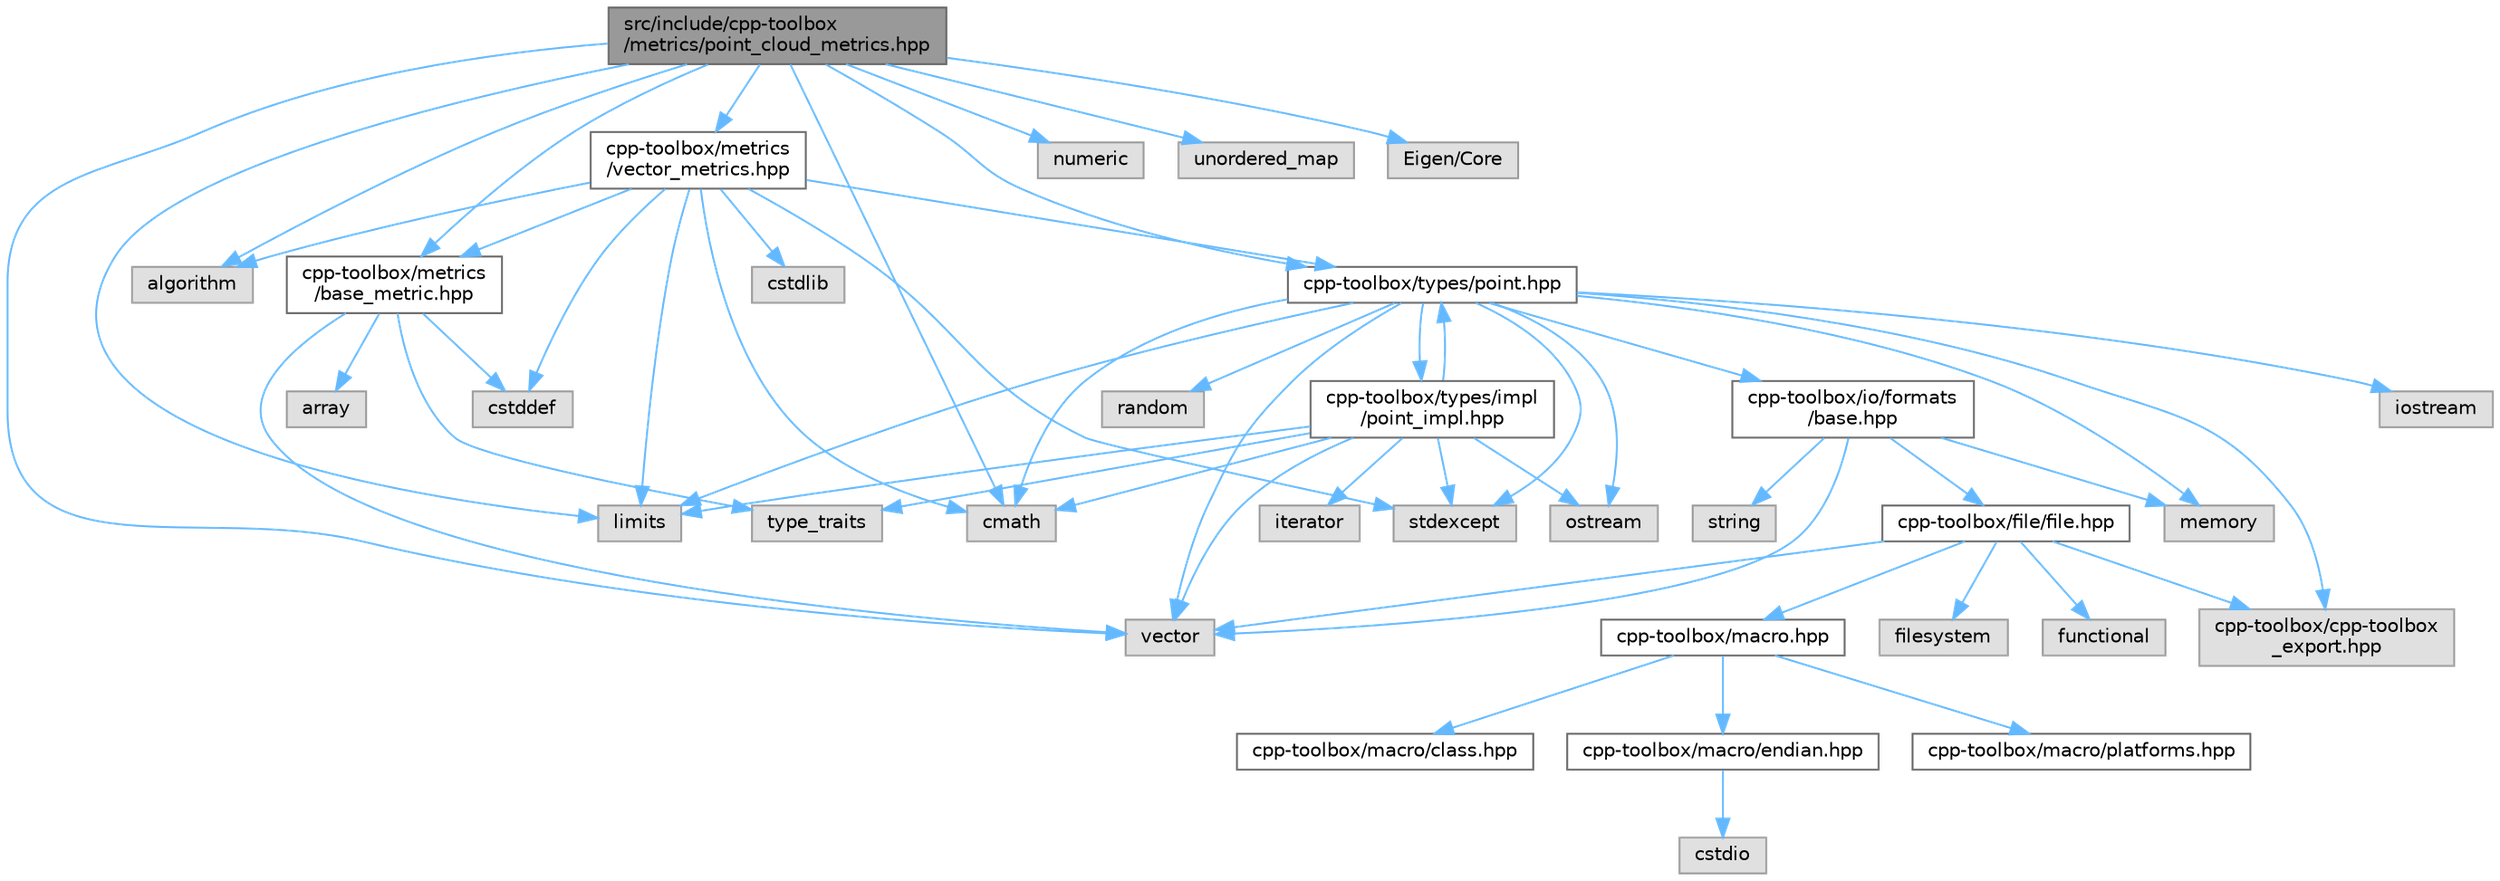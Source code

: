digraph "src/include/cpp-toolbox/metrics/point_cloud_metrics.hpp"
{
 // LATEX_PDF_SIZE
  bgcolor="transparent";
  edge [fontname=Helvetica,fontsize=10,labelfontname=Helvetica,labelfontsize=10];
  node [fontname=Helvetica,fontsize=10,shape=box,height=0.2,width=0.4];
  Node1 [id="Node000001",label="src/include/cpp-toolbox\l/metrics/point_cloud_metrics.hpp",height=0.2,width=0.4,color="gray40", fillcolor="grey60", style="filled", fontcolor="black",tooltip=" "];
  Node1 -> Node2 [id="edge1_Node000001_Node000002",color="steelblue1",style="solid",tooltip=" "];
  Node2 [id="Node000002",label="algorithm",height=0.2,width=0.4,color="grey60", fillcolor="#E0E0E0", style="filled",tooltip=" "];
  Node1 -> Node3 [id="edge2_Node000001_Node000003",color="steelblue1",style="solid",tooltip=" "];
  Node3 [id="Node000003",label="cmath",height=0.2,width=0.4,color="grey60", fillcolor="#E0E0E0", style="filled",tooltip=" "];
  Node1 -> Node4 [id="edge3_Node000001_Node000004",color="steelblue1",style="solid",tooltip=" "];
  Node4 [id="Node000004",label="limits",height=0.2,width=0.4,color="grey60", fillcolor="#E0E0E0", style="filled",tooltip=" "];
  Node1 -> Node5 [id="edge4_Node000001_Node000005",color="steelblue1",style="solid",tooltip=" "];
  Node5 [id="Node000005",label="numeric",height=0.2,width=0.4,color="grey60", fillcolor="#E0E0E0", style="filled",tooltip=" "];
  Node1 -> Node6 [id="edge5_Node000001_Node000006",color="steelblue1",style="solid",tooltip=" "];
  Node6 [id="Node000006",label="unordered_map",height=0.2,width=0.4,color="grey60", fillcolor="#E0E0E0", style="filled",tooltip=" "];
  Node1 -> Node7 [id="edge6_Node000001_Node000007",color="steelblue1",style="solid",tooltip=" "];
  Node7 [id="Node000007",label="vector",height=0.2,width=0.4,color="grey60", fillcolor="#E0E0E0", style="filled",tooltip=" "];
  Node1 -> Node8 [id="edge7_Node000001_Node000008",color="steelblue1",style="solid",tooltip=" "];
  Node8 [id="Node000008",label="Eigen/Core",height=0.2,width=0.4,color="grey60", fillcolor="#E0E0E0", style="filled",tooltip=" "];
  Node1 -> Node9 [id="edge8_Node000001_Node000009",color="steelblue1",style="solid",tooltip=" "];
  Node9 [id="Node000009",label="cpp-toolbox/metrics\l/base_metric.hpp",height=0.2,width=0.4,color="grey40", fillcolor="white", style="filled",URL="$base__metric_8hpp.html",tooltip=" "];
  Node9 -> Node10 [id="edge9_Node000009_Node000010",color="steelblue1",style="solid",tooltip=" "];
  Node10 [id="Node000010",label="cstddef",height=0.2,width=0.4,color="grey60", fillcolor="#E0E0E0", style="filled",tooltip=" "];
  Node9 -> Node7 [id="edge10_Node000009_Node000007",color="steelblue1",style="solid",tooltip=" "];
  Node9 -> Node11 [id="edge11_Node000009_Node000011",color="steelblue1",style="solid",tooltip=" "];
  Node11 [id="Node000011",label="array",height=0.2,width=0.4,color="grey60", fillcolor="#E0E0E0", style="filled",tooltip=" "];
  Node9 -> Node12 [id="edge12_Node000009_Node000012",color="steelblue1",style="solid",tooltip=" "];
  Node12 [id="Node000012",label="type_traits",height=0.2,width=0.4,color="grey60", fillcolor="#E0E0E0", style="filled",tooltip=" "];
  Node1 -> Node13 [id="edge13_Node000001_Node000013",color="steelblue1",style="solid",tooltip=" "];
  Node13 [id="Node000013",label="cpp-toolbox/metrics\l/vector_metrics.hpp",height=0.2,width=0.4,color="grey40", fillcolor="white", style="filled",URL="$vector__metrics_8hpp.html",tooltip=" "];
  Node13 -> Node2 [id="edge14_Node000013_Node000002",color="steelblue1",style="solid",tooltip=" "];
  Node13 -> Node3 [id="edge15_Node000013_Node000003",color="steelblue1",style="solid",tooltip=" "];
  Node13 -> Node10 [id="edge16_Node000013_Node000010",color="steelblue1",style="solid",tooltip=" "];
  Node13 -> Node14 [id="edge17_Node000013_Node000014",color="steelblue1",style="solid",tooltip=" "];
  Node14 [id="Node000014",label="cstdlib",height=0.2,width=0.4,color="grey60", fillcolor="#E0E0E0", style="filled",tooltip=" "];
  Node13 -> Node4 [id="edge18_Node000013_Node000004",color="steelblue1",style="solid",tooltip=" "];
  Node13 -> Node15 [id="edge19_Node000013_Node000015",color="steelblue1",style="solid",tooltip=" "];
  Node15 [id="Node000015",label="stdexcept",height=0.2,width=0.4,color="grey60", fillcolor="#E0E0E0", style="filled",tooltip=" "];
  Node13 -> Node9 [id="edge20_Node000013_Node000009",color="steelblue1",style="solid",tooltip=" "];
  Node13 -> Node16 [id="edge21_Node000013_Node000016",color="steelblue1",style="solid",tooltip=" "];
  Node16 [id="Node000016",label="cpp-toolbox/types/point.hpp",height=0.2,width=0.4,color="grey40", fillcolor="white", style="filled",URL="$point_8hpp.html",tooltip=" "];
  Node16 -> Node3 [id="edge22_Node000016_Node000003",color="steelblue1",style="solid",tooltip=" "];
  Node16 -> Node17 [id="edge23_Node000016_Node000017",color="steelblue1",style="solid",tooltip=" "];
  Node17 [id="Node000017",label="iostream",height=0.2,width=0.4,color="grey60", fillcolor="#E0E0E0", style="filled",tooltip=" "];
  Node16 -> Node4 [id="edge24_Node000016_Node000004",color="steelblue1",style="solid",tooltip=" "];
  Node16 -> Node18 [id="edge25_Node000016_Node000018",color="steelblue1",style="solid",tooltip=" "];
  Node18 [id="Node000018",label="memory",height=0.2,width=0.4,color="grey60", fillcolor="#E0E0E0", style="filled",tooltip=" "];
  Node16 -> Node19 [id="edge26_Node000016_Node000019",color="steelblue1",style="solid",tooltip=" "];
  Node19 [id="Node000019",label="ostream",height=0.2,width=0.4,color="grey60", fillcolor="#E0E0E0", style="filled",tooltip=" "];
  Node16 -> Node20 [id="edge27_Node000016_Node000020",color="steelblue1",style="solid",tooltip=" "];
  Node20 [id="Node000020",label="random",height=0.2,width=0.4,color="grey60", fillcolor="#E0E0E0", style="filled",tooltip=" "];
  Node16 -> Node15 [id="edge28_Node000016_Node000015",color="steelblue1",style="solid",tooltip=" "];
  Node16 -> Node7 [id="edge29_Node000016_Node000007",color="steelblue1",style="solid",tooltip=" "];
  Node16 -> Node21 [id="edge30_Node000016_Node000021",color="steelblue1",style="solid",tooltip=" "];
  Node21 [id="Node000021",label="cpp-toolbox/cpp-toolbox\l_export.hpp",height=0.2,width=0.4,color="grey60", fillcolor="#E0E0E0", style="filled",tooltip=" "];
  Node16 -> Node22 [id="edge31_Node000016_Node000022",color="steelblue1",style="solid",tooltip=" "];
  Node22 [id="Node000022",label="cpp-toolbox/io/formats\l/base.hpp",height=0.2,width=0.4,color="grey40", fillcolor="white", style="filled",URL="$io_2formats_2base_8hpp.html",tooltip=" "];
  Node22 -> Node18 [id="edge32_Node000022_Node000018",color="steelblue1",style="solid",tooltip=" "];
  Node22 -> Node23 [id="edge33_Node000022_Node000023",color="steelblue1",style="solid",tooltip=" "];
  Node23 [id="Node000023",label="string",height=0.2,width=0.4,color="grey60", fillcolor="#E0E0E0", style="filled",tooltip=" "];
  Node22 -> Node7 [id="edge34_Node000022_Node000007",color="steelblue1",style="solid",tooltip=" "];
  Node22 -> Node24 [id="edge35_Node000022_Node000024",color="steelblue1",style="solid",tooltip=" "];
  Node24 [id="Node000024",label="cpp-toolbox/file/file.hpp",height=0.2,width=0.4,color="grey40", fillcolor="white", style="filled",URL="$file_8hpp.html",tooltip=" "];
  Node24 -> Node25 [id="edge36_Node000024_Node000025",color="steelblue1",style="solid",tooltip=" "];
  Node25 [id="Node000025",label="filesystem",height=0.2,width=0.4,color="grey60", fillcolor="#E0E0E0", style="filled",tooltip=" "];
  Node24 -> Node26 [id="edge37_Node000024_Node000026",color="steelblue1",style="solid",tooltip=" "];
  Node26 [id="Node000026",label="functional",height=0.2,width=0.4,color="grey60", fillcolor="#E0E0E0", style="filled",tooltip=" "];
  Node24 -> Node7 [id="edge38_Node000024_Node000007",color="steelblue1",style="solid",tooltip=" "];
  Node24 -> Node21 [id="edge39_Node000024_Node000021",color="steelblue1",style="solid",tooltip=" "];
  Node24 -> Node27 [id="edge40_Node000024_Node000027",color="steelblue1",style="solid",tooltip=" "];
  Node27 [id="Node000027",label="cpp-toolbox/macro.hpp",height=0.2,width=0.4,color="grey40", fillcolor="white", style="filled",URL="$macro_8hpp.html",tooltip="通用的编译器、平台、架构检测和实用宏定义 / Common macros for compiler, platform, architecture detection and utility macro..."];
  Node27 -> Node28 [id="edge41_Node000027_Node000028",color="steelblue1",style="solid",tooltip=" "];
  Node28 [id="Node000028",label="cpp-toolbox/macro/class.hpp",height=0.2,width=0.4,color="grey40", fillcolor="white", style="filled",URL="$class_8hpp.html",tooltip=" "];
  Node27 -> Node29 [id="edge42_Node000027_Node000029",color="steelblue1",style="solid",tooltip=" "];
  Node29 [id="Node000029",label="cpp-toolbox/macro/endian.hpp",height=0.2,width=0.4,color="grey40", fillcolor="white", style="filled",URL="$endian_8hpp.html",tooltip=" "];
  Node29 -> Node30 [id="edge43_Node000029_Node000030",color="steelblue1",style="solid",tooltip=" "];
  Node30 [id="Node000030",label="cstdio",height=0.2,width=0.4,color="grey60", fillcolor="#E0E0E0", style="filled",tooltip=" "];
  Node27 -> Node31 [id="edge44_Node000027_Node000031",color="steelblue1",style="solid",tooltip=" "];
  Node31 [id="Node000031",label="cpp-toolbox/macro/platforms.hpp",height=0.2,width=0.4,color="grey40", fillcolor="white", style="filled",URL="$platforms_8hpp.html",tooltip=" "];
  Node16 -> Node32 [id="edge45_Node000016_Node000032",color="steelblue1",style="solid",tooltip=" "];
  Node32 [id="Node000032",label="cpp-toolbox/types/impl\l/point_impl.hpp",height=0.2,width=0.4,color="grey40", fillcolor="white", style="filled",URL="$point__impl_8hpp.html",tooltip=" "];
  Node32 -> Node3 [id="edge46_Node000032_Node000003",color="steelblue1",style="solid",tooltip=" "];
  Node32 -> Node33 [id="edge47_Node000032_Node000033",color="steelblue1",style="solid",tooltip=" "];
  Node33 [id="Node000033",label="iterator",height=0.2,width=0.4,color="grey60", fillcolor="#E0E0E0", style="filled",tooltip=" "];
  Node32 -> Node4 [id="edge48_Node000032_Node000004",color="steelblue1",style="solid",tooltip=" "];
  Node32 -> Node19 [id="edge49_Node000032_Node000019",color="steelblue1",style="solid",tooltip=" "];
  Node32 -> Node15 [id="edge50_Node000032_Node000015",color="steelblue1",style="solid",tooltip=" "];
  Node32 -> Node12 [id="edge51_Node000032_Node000012",color="steelblue1",style="solid",tooltip=" "];
  Node32 -> Node7 [id="edge52_Node000032_Node000007",color="steelblue1",style="solid",tooltip=" "];
  Node32 -> Node16 [id="edge53_Node000032_Node000016",color="steelblue1",style="solid",tooltip=" "];
  Node1 -> Node16 [id="edge54_Node000001_Node000016",color="steelblue1",style="solid",tooltip=" "];
}
